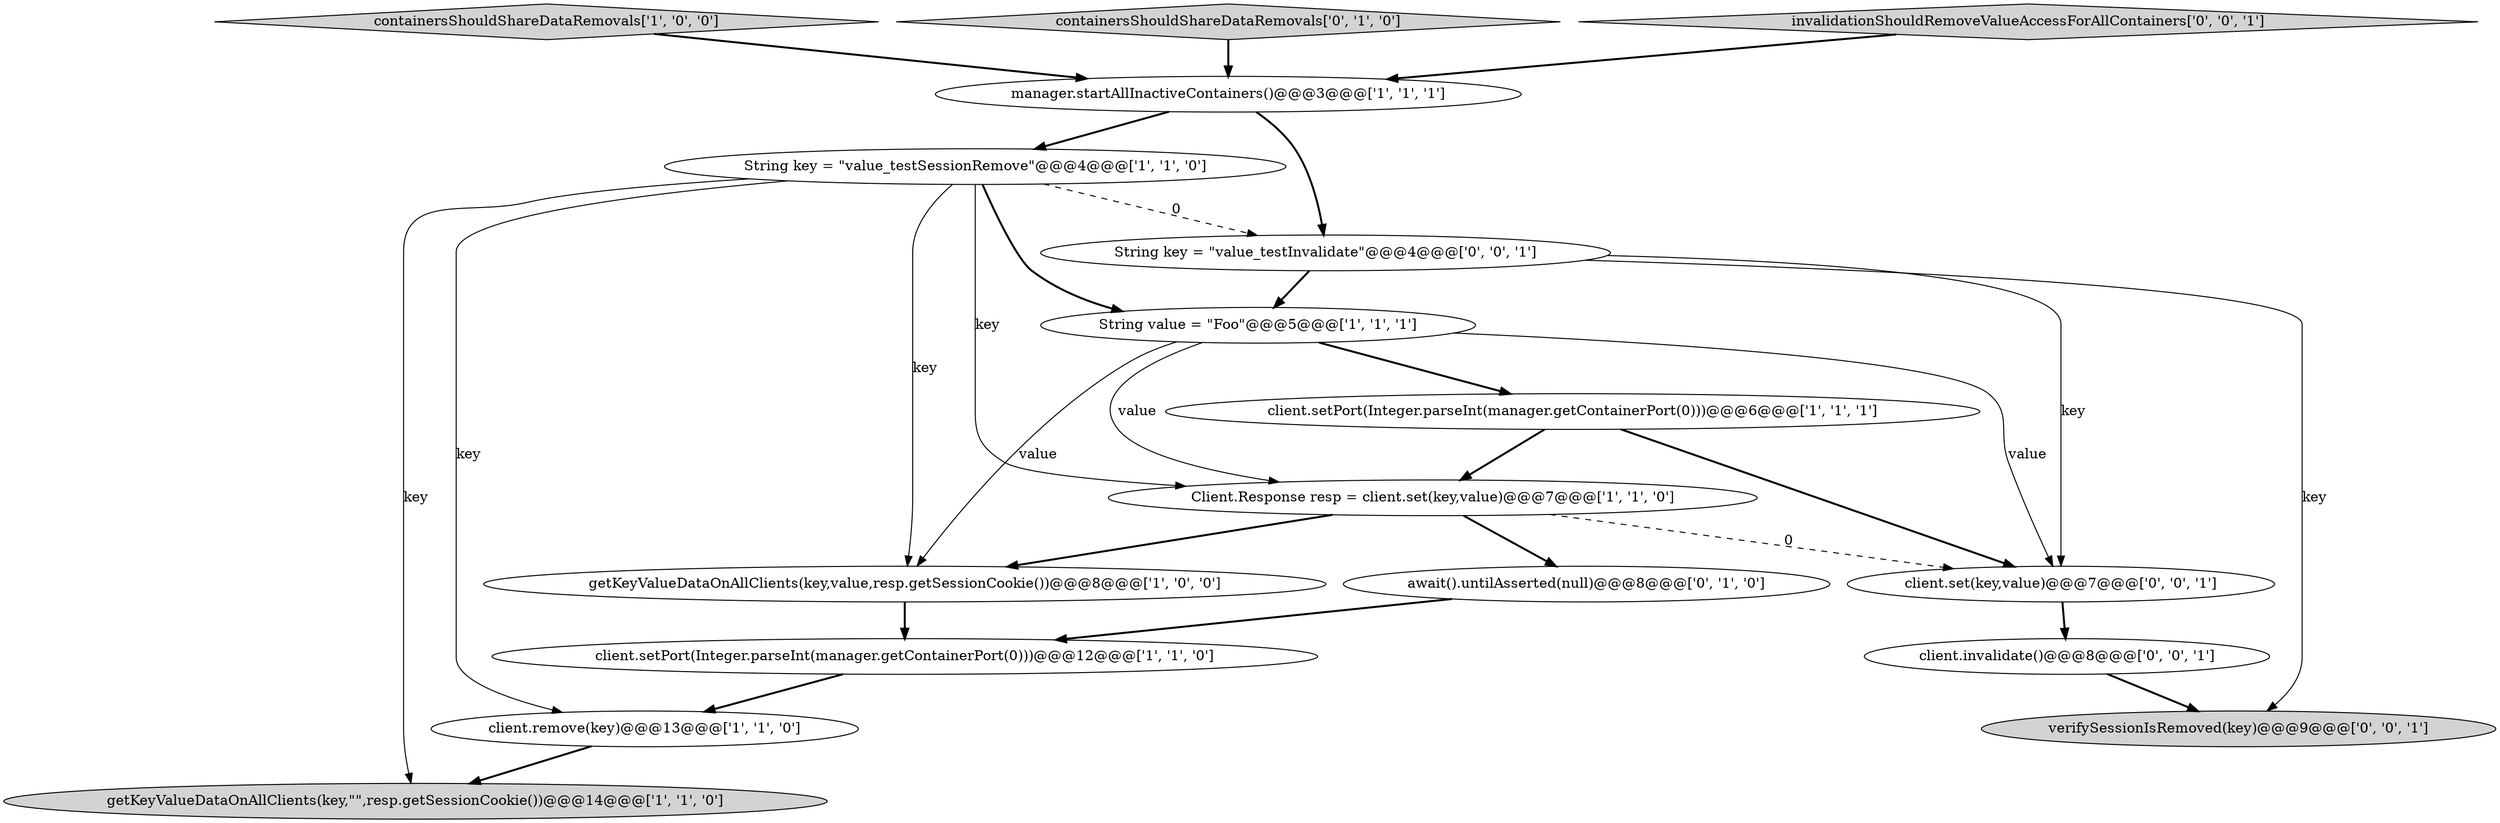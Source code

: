 digraph {
0 [style = filled, label = "client.setPort(Integer.parseInt(manager.getContainerPort(0)))@@@6@@@['1', '1', '1']", fillcolor = white, shape = ellipse image = "AAA0AAABBB1BBB"];
5 [style = filled, label = "getKeyValueDataOnAllClients(key,value,resp.getSessionCookie())@@@8@@@['1', '0', '0']", fillcolor = white, shape = ellipse image = "AAA0AAABBB1BBB"];
9 [style = filled, label = "client.remove(key)@@@13@@@['1', '1', '0']", fillcolor = white, shape = ellipse image = "AAA0AAABBB1BBB"];
6 [style = filled, label = "getKeyValueDataOnAllClients(key,\"\",resp.getSessionCookie())@@@14@@@['1', '1', '0']", fillcolor = lightgray, shape = ellipse image = "AAA0AAABBB1BBB"];
12 [style = filled, label = "verifySessionIsRemoved(key)@@@9@@@['0', '0', '1']", fillcolor = lightgray, shape = ellipse image = "AAA0AAABBB3BBB"];
2 [style = filled, label = "containersShouldShareDataRemovals['1', '0', '0']", fillcolor = lightgray, shape = diamond image = "AAA0AAABBB1BBB"];
14 [style = filled, label = "client.invalidate()@@@8@@@['0', '0', '1']", fillcolor = white, shape = ellipse image = "AAA0AAABBB3BBB"];
8 [style = filled, label = "manager.startAllInactiveContainers()@@@3@@@['1', '1', '1']", fillcolor = white, shape = ellipse image = "AAA0AAABBB1BBB"];
3 [style = filled, label = "String key = \"value_testSessionRemove\"@@@4@@@['1', '1', '0']", fillcolor = white, shape = ellipse image = "AAA0AAABBB1BBB"];
4 [style = filled, label = "Client.Response resp = client.set(key,value)@@@7@@@['1', '1', '0']", fillcolor = white, shape = ellipse image = "AAA0AAABBB1BBB"];
13 [style = filled, label = "String key = \"value_testInvalidate\"@@@4@@@['0', '0', '1']", fillcolor = white, shape = ellipse image = "AAA0AAABBB3BBB"];
1 [style = filled, label = "client.setPort(Integer.parseInt(manager.getContainerPort(0)))@@@12@@@['1', '1', '0']", fillcolor = white, shape = ellipse image = "AAA0AAABBB1BBB"];
15 [style = filled, label = "client.set(key,value)@@@7@@@['0', '0', '1']", fillcolor = white, shape = ellipse image = "AAA0AAABBB3BBB"];
11 [style = filled, label = "await().untilAsserted(null)@@@8@@@['0', '1', '0']", fillcolor = white, shape = ellipse image = "AAA1AAABBB2BBB"];
7 [style = filled, label = "String value = \"Foo\"@@@5@@@['1', '1', '1']", fillcolor = white, shape = ellipse image = "AAA0AAABBB1BBB"];
10 [style = filled, label = "containersShouldShareDataRemovals['0', '1', '0']", fillcolor = lightgray, shape = diamond image = "AAA0AAABBB2BBB"];
16 [style = filled, label = "invalidationShouldRemoveValueAccessForAllContainers['0', '0', '1']", fillcolor = lightgray, shape = diamond image = "AAA0AAABBB3BBB"];
13->15 [style = solid, label="key"];
3->4 [style = solid, label="key"];
13->7 [style = bold, label=""];
0->4 [style = bold, label=""];
1->9 [style = bold, label=""];
7->4 [style = solid, label="value"];
13->12 [style = solid, label="key"];
7->15 [style = solid, label="value"];
5->1 [style = bold, label=""];
4->11 [style = bold, label=""];
4->5 [style = bold, label=""];
16->8 [style = bold, label=""];
10->8 [style = bold, label=""];
4->15 [style = dashed, label="0"];
14->12 [style = bold, label=""];
11->1 [style = bold, label=""];
3->7 [style = bold, label=""];
3->9 [style = solid, label="key"];
3->13 [style = dashed, label="0"];
7->5 [style = solid, label="value"];
8->3 [style = bold, label=""];
2->8 [style = bold, label=""];
9->6 [style = bold, label=""];
3->5 [style = solid, label="key"];
0->15 [style = bold, label=""];
15->14 [style = bold, label=""];
7->0 [style = bold, label=""];
8->13 [style = bold, label=""];
3->6 [style = solid, label="key"];
}
